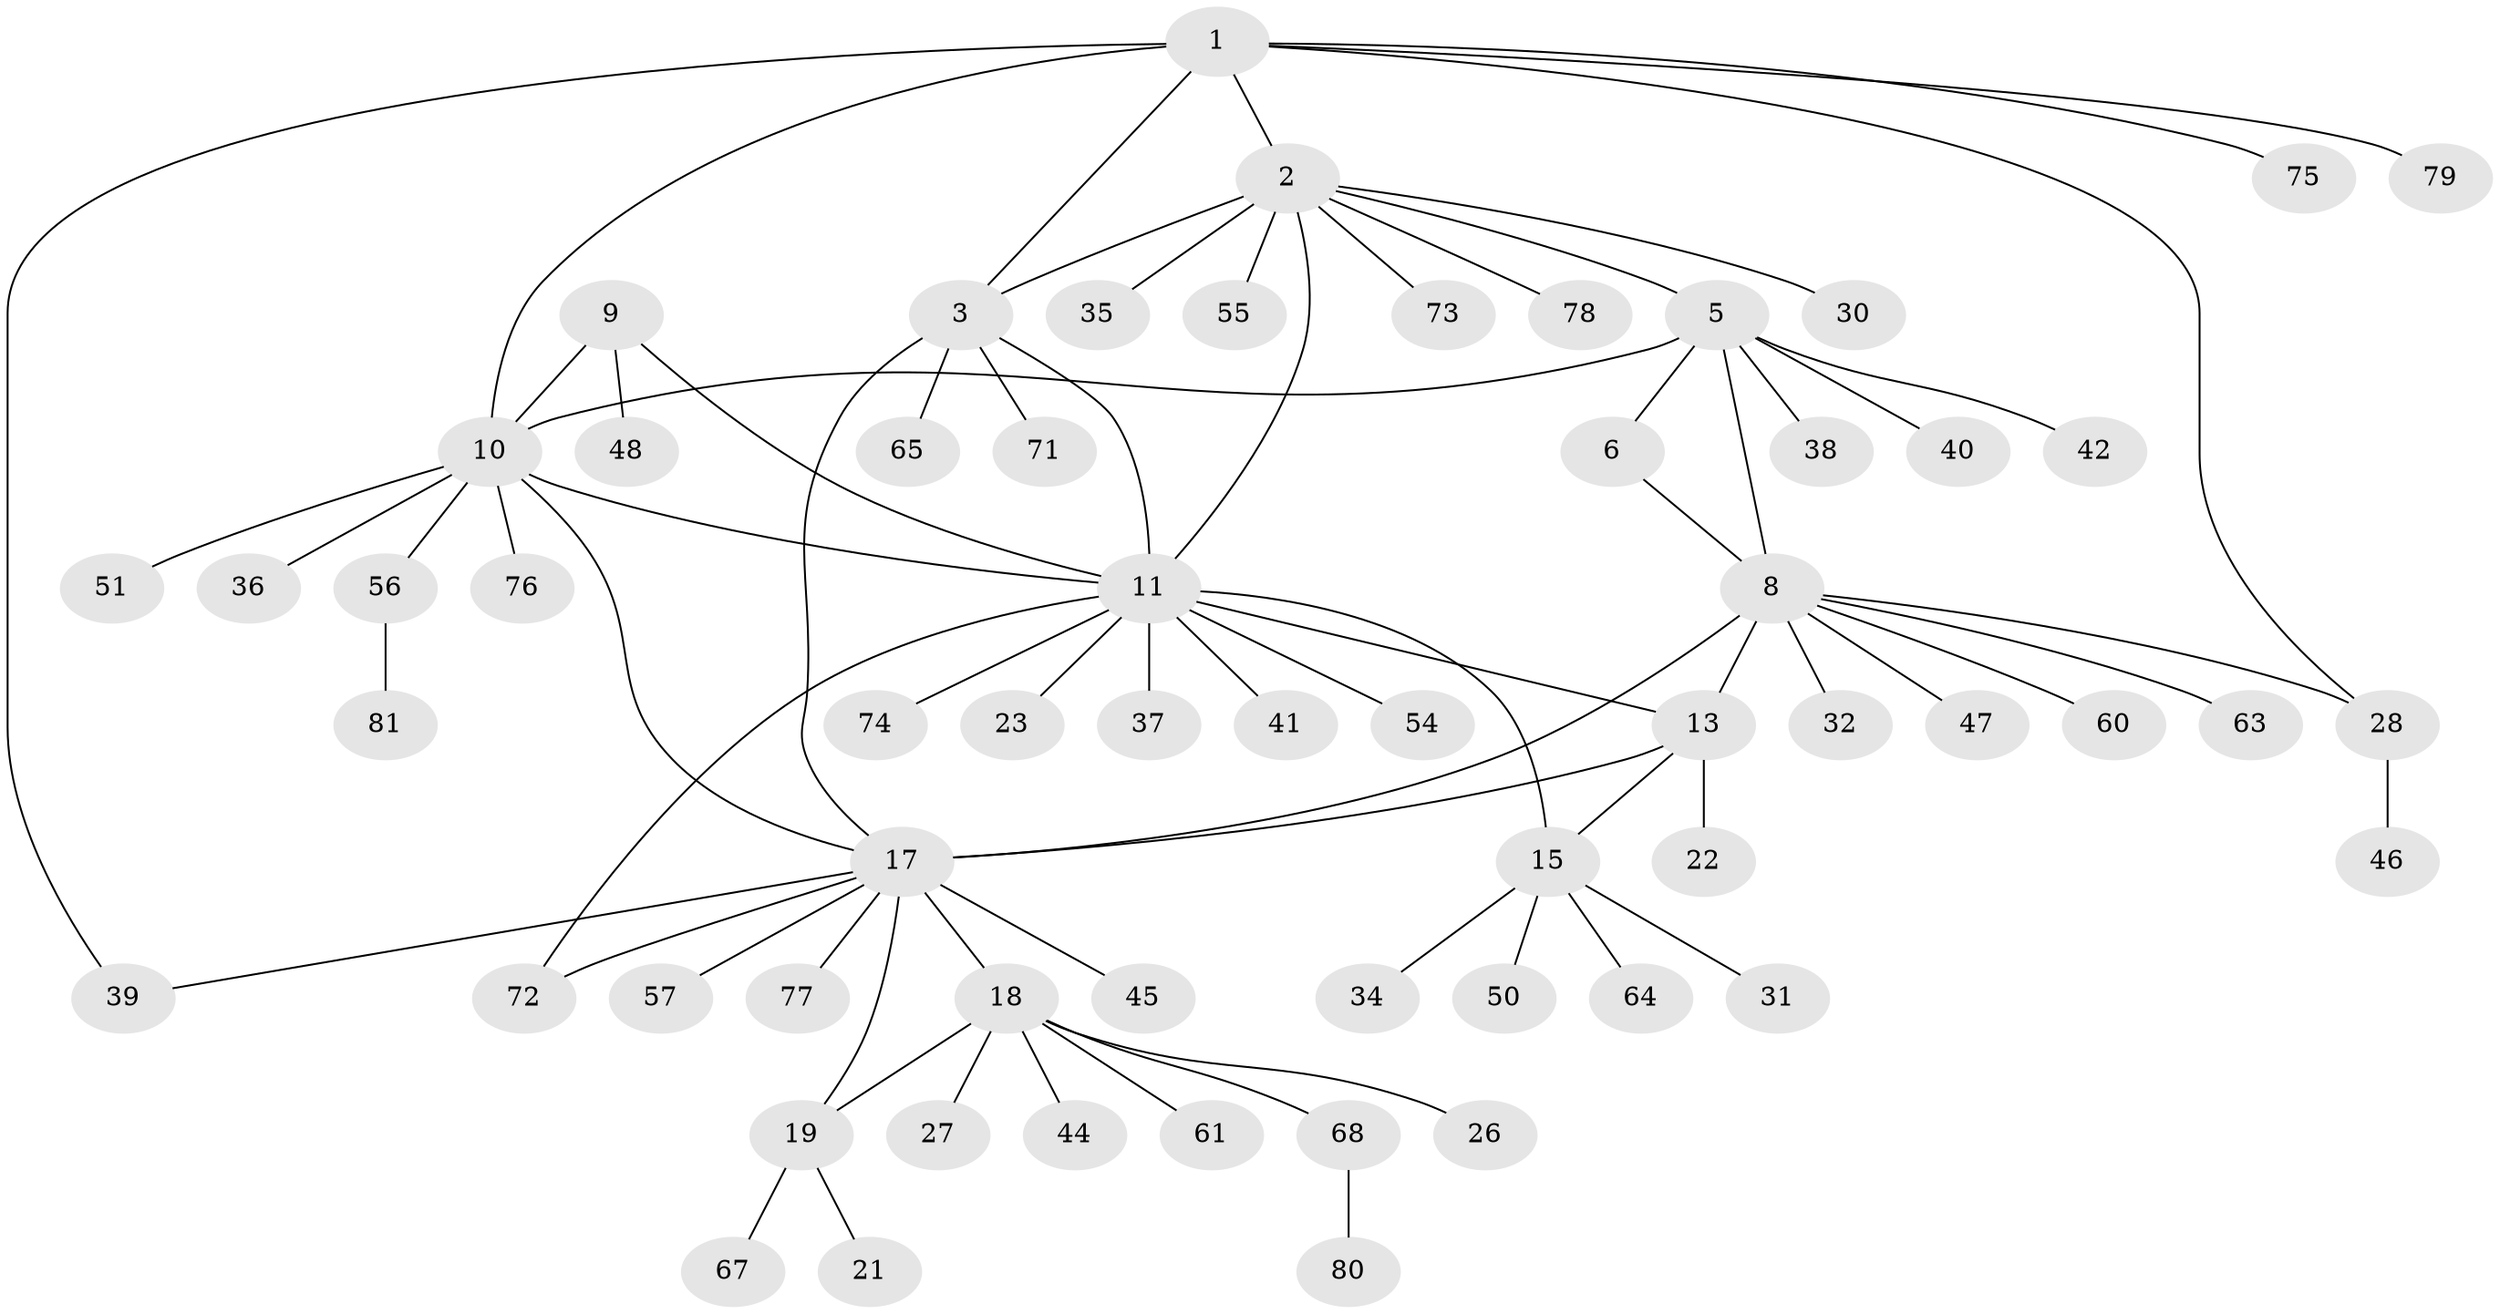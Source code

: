 // original degree distribution, {8: 0.04878048780487805, 9: 0.036585365853658534, 4: 0.04878048780487805, 6: 0.036585365853658534, 7: 0.036585365853658534, 3: 0.04878048780487805, 11: 0.012195121951219513, 5: 0.012195121951219513, 1: 0.5853658536585366, 2: 0.13414634146341464}
// Generated by graph-tools (version 1.1) at 2025/11/02/27/25 16:11:32]
// undirected, 61 vertices, 75 edges
graph export_dot {
graph [start="1"]
  node [color=gray90,style=filled];
  1 [super="+49"];
  2 [super="+43"];
  3 [super="+4"];
  5 [super="+7"];
  6;
  8 [super="+24"];
  9 [super="+53"];
  10 [super="+12"];
  11 [super="+14"];
  13 [super="+66"];
  15 [super="+16"];
  17 [super="+20"];
  18 [super="+25"];
  19 [super="+29"];
  21;
  22;
  23 [super="+59"];
  26;
  27;
  28 [super="+33"];
  30 [super="+69"];
  31;
  32;
  34;
  35;
  36;
  37;
  38;
  39;
  40;
  41;
  42;
  44;
  45;
  46;
  47 [super="+52"];
  48 [super="+62"];
  50;
  51;
  54;
  55;
  56 [super="+58"];
  57;
  60;
  61;
  63;
  64;
  65;
  67;
  68 [super="+70"];
  71;
  72;
  73 [super="+82"];
  74;
  75;
  76;
  77;
  78;
  79;
  80;
  81;
  1 -- 2;
  1 -- 3 [weight=2];
  1 -- 10;
  1 -- 39;
  1 -- 75;
  1 -- 79;
  1 -- 28;
  2 -- 3 [weight=2];
  2 -- 5;
  2 -- 30;
  2 -- 35;
  2 -- 73;
  2 -- 78;
  2 -- 11;
  2 -- 55;
  3 -- 65;
  3 -- 17;
  3 -- 71;
  3 -- 11;
  5 -- 6 [weight=2];
  5 -- 8 [weight=2];
  5 -- 38;
  5 -- 40;
  5 -- 42;
  5 -- 10;
  6 -- 8;
  8 -- 13;
  8 -- 28;
  8 -- 32;
  8 -- 47;
  8 -- 60;
  8 -- 63;
  8 -- 17;
  9 -- 10 [weight=2];
  9 -- 11;
  9 -- 48;
  10 -- 11 [weight=2];
  10 -- 36;
  10 -- 51;
  10 -- 56;
  10 -- 76;
  10 -- 17;
  11 -- 23;
  11 -- 37;
  11 -- 72;
  11 -- 54;
  11 -- 41;
  11 -- 74;
  11 -- 13;
  11 -- 15 [weight=2];
  13 -- 15 [weight=2];
  13 -- 17;
  13 -- 22;
  15 -- 34;
  15 -- 50;
  15 -- 64;
  15 -- 31;
  17 -- 18 [weight=2];
  17 -- 19 [weight=2];
  17 -- 39;
  17 -- 57;
  17 -- 45;
  17 -- 72;
  17 -- 77;
  18 -- 19;
  18 -- 26;
  18 -- 27;
  18 -- 44;
  18 -- 61;
  18 -- 68;
  19 -- 21;
  19 -- 67;
  28 -- 46;
  56 -- 81;
  68 -- 80;
}
